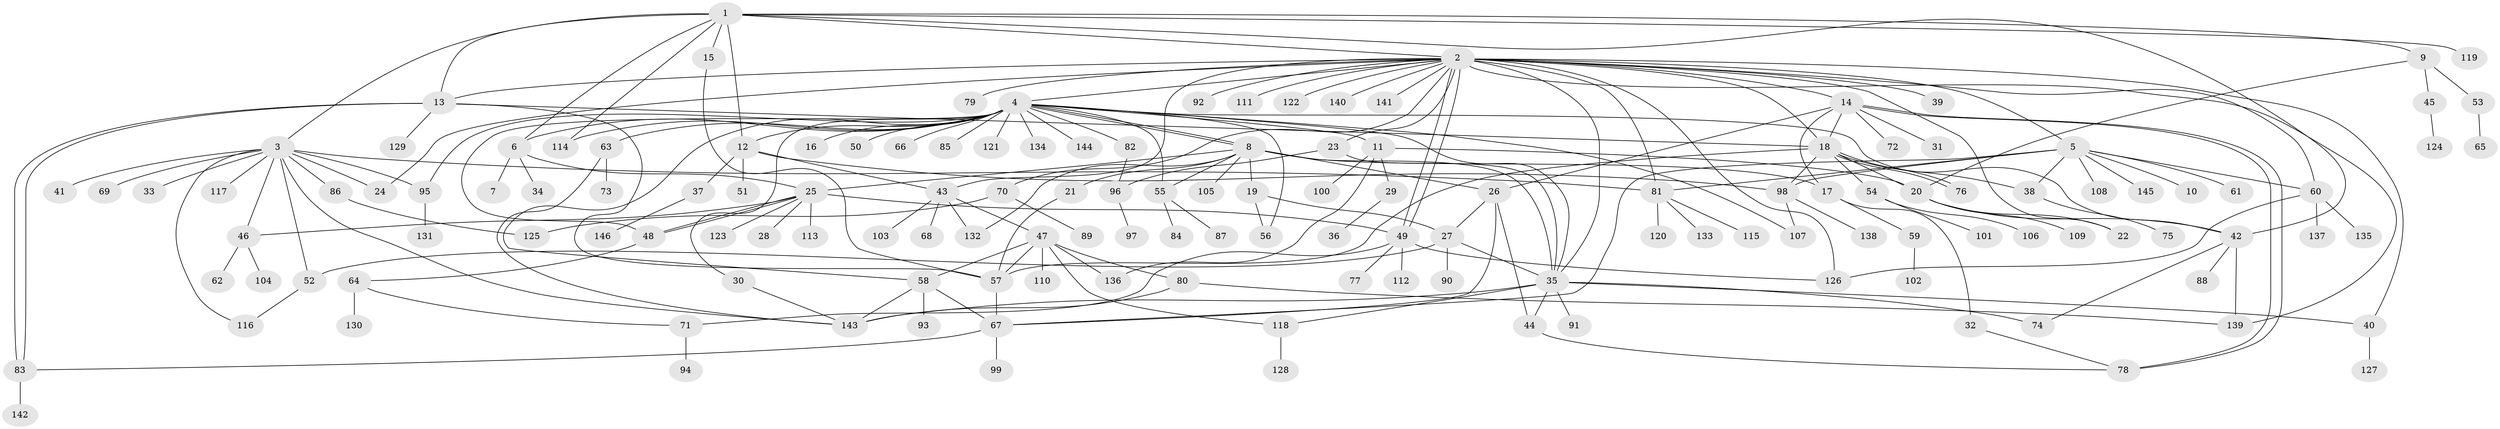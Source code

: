 // Generated by graph-tools (version 1.1) at 2025/11/02/27/25 16:11:12]
// undirected, 146 vertices, 216 edges
graph export_dot {
graph [start="1"]
  node [color=gray90,style=filled];
  1;
  2;
  3;
  4;
  5;
  6;
  7;
  8;
  9;
  10;
  11;
  12;
  13;
  14;
  15;
  16;
  17;
  18;
  19;
  20;
  21;
  22;
  23;
  24;
  25;
  26;
  27;
  28;
  29;
  30;
  31;
  32;
  33;
  34;
  35;
  36;
  37;
  38;
  39;
  40;
  41;
  42;
  43;
  44;
  45;
  46;
  47;
  48;
  49;
  50;
  51;
  52;
  53;
  54;
  55;
  56;
  57;
  58;
  59;
  60;
  61;
  62;
  63;
  64;
  65;
  66;
  67;
  68;
  69;
  70;
  71;
  72;
  73;
  74;
  75;
  76;
  77;
  78;
  79;
  80;
  81;
  82;
  83;
  84;
  85;
  86;
  87;
  88;
  89;
  90;
  91;
  92;
  93;
  94;
  95;
  96;
  97;
  98;
  99;
  100;
  101;
  102;
  103;
  104;
  105;
  106;
  107;
  108;
  109;
  110;
  111;
  112;
  113;
  114;
  115;
  116;
  117;
  118;
  119;
  120;
  121;
  122;
  123;
  124;
  125;
  126;
  127;
  128;
  129;
  130;
  131;
  132;
  133;
  134;
  135;
  136;
  137;
  138;
  139;
  140;
  141;
  142;
  143;
  144;
  145;
  146;
  1 -- 2;
  1 -- 3;
  1 -- 6;
  1 -- 9;
  1 -- 12;
  1 -- 13;
  1 -- 15;
  1 -- 42;
  1 -- 114;
  1 -- 119;
  2 -- 4;
  2 -- 5;
  2 -- 13;
  2 -- 14;
  2 -- 18;
  2 -- 22;
  2 -- 23;
  2 -- 24;
  2 -- 35;
  2 -- 39;
  2 -- 40;
  2 -- 43;
  2 -- 49;
  2 -- 49;
  2 -- 60;
  2 -- 70;
  2 -- 79;
  2 -- 81;
  2 -- 92;
  2 -- 111;
  2 -- 122;
  2 -- 126;
  2 -- 139;
  2 -- 140;
  2 -- 141;
  3 -- 24;
  3 -- 33;
  3 -- 41;
  3 -- 46;
  3 -- 52;
  3 -- 69;
  3 -- 81;
  3 -- 86;
  3 -- 95;
  3 -- 116;
  3 -- 117;
  3 -- 143;
  4 -- 6;
  4 -- 8;
  4 -- 8;
  4 -- 11;
  4 -- 12;
  4 -- 16;
  4 -- 30;
  4 -- 35;
  4 -- 42;
  4 -- 48;
  4 -- 50;
  4 -- 55;
  4 -- 56;
  4 -- 58;
  4 -- 63;
  4 -- 66;
  4 -- 82;
  4 -- 85;
  4 -- 95;
  4 -- 107;
  4 -- 114;
  4 -- 121;
  4 -- 134;
  4 -- 144;
  5 -- 10;
  5 -- 38;
  5 -- 60;
  5 -- 61;
  5 -- 67;
  5 -- 81;
  5 -- 98;
  5 -- 108;
  5 -- 145;
  6 -- 7;
  6 -- 25;
  6 -- 34;
  8 -- 17;
  8 -- 19;
  8 -- 21;
  8 -- 25;
  8 -- 26;
  8 -- 35;
  8 -- 55;
  8 -- 105;
  8 -- 132;
  9 -- 20;
  9 -- 45;
  9 -- 53;
  11 -- 20;
  11 -- 29;
  11 -- 100;
  11 -- 136;
  12 -- 37;
  12 -- 43;
  12 -- 51;
  12 -- 98;
  13 -- 18;
  13 -- 57;
  13 -- 83;
  13 -- 83;
  13 -- 129;
  14 -- 17;
  14 -- 18;
  14 -- 26;
  14 -- 31;
  14 -- 72;
  14 -- 78;
  14 -- 78;
  15 -- 57;
  17 -- 32;
  17 -- 59;
  18 -- 20;
  18 -- 38;
  18 -- 54;
  18 -- 57;
  18 -- 76;
  18 -- 76;
  18 -- 98;
  19 -- 27;
  19 -- 56;
  20 -- 22;
  20 -- 42;
  20 -- 109;
  21 -- 57;
  23 -- 35;
  23 -- 96;
  25 -- 28;
  25 -- 46;
  25 -- 48;
  25 -- 48;
  25 -- 49;
  25 -- 113;
  25 -- 123;
  26 -- 27;
  26 -- 44;
  26 -- 67;
  27 -- 35;
  27 -- 52;
  27 -- 90;
  29 -- 36;
  30 -- 143;
  32 -- 78;
  35 -- 40;
  35 -- 44;
  35 -- 74;
  35 -- 91;
  35 -- 118;
  35 -- 143;
  37 -- 146;
  38 -- 75;
  40 -- 127;
  42 -- 74;
  42 -- 88;
  42 -- 139;
  43 -- 47;
  43 -- 68;
  43 -- 103;
  43 -- 132;
  44 -- 78;
  45 -- 124;
  46 -- 62;
  46 -- 104;
  47 -- 57;
  47 -- 58;
  47 -- 80;
  47 -- 110;
  47 -- 118;
  47 -- 136;
  48 -- 64;
  49 -- 71;
  49 -- 77;
  49 -- 112;
  49 -- 126;
  52 -- 116;
  53 -- 65;
  54 -- 101;
  54 -- 106;
  55 -- 84;
  55 -- 87;
  57 -- 67;
  58 -- 67;
  58 -- 93;
  58 -- 143;
  59 -- 102;
  60 -- 126;
  60 -- 135;
  60 -- 137;
  63 -- 73;
  63 -- 143;
  64 -- 71;
  64 -- 130;
  67 -- 83;
  67 -- 99;
  70 -- 89;
  70 -- 125;
  71 -- 94;
  80 -- 139;
  80 -- 143;
  81 -- 115;
  81 -- 120;
  81 -- 133;
  82 -- 96;
  83 -- 142;
  86 -- 125;
  95 -- 131;
  96 -- 97;
  98 -- 107;
  98 -- 138;
  118 -- 128;
}
